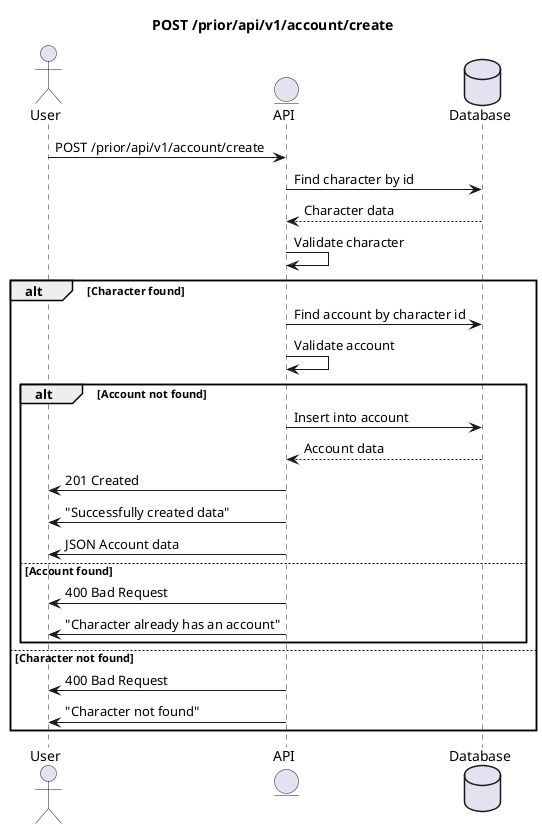 @startuml
'https://plantuml.com/sequence-diagram
title POST /prior/api/v1/account/create

actor User as u
entity API as a
database Database as d

u->a : POST /prior/api/v1/account/create
a->d : Find character by id
d-->a : Character data
a->a : Validate character

alt Character found
    a->d : Find account by character id
    a->a : Validate account

    alt Account not found
        a->d : Insert into account
        d-->a : Account data
        a->u : 201 Created
        a->u : "Successfully created data"
        a->u : JSON Account data
    else Account found
        a->u : 400 Bad Request
        a->u : "Character already has an account"
    end

else Character not found
    a->u : 400 Bad Request
    a->u : "Character not found"
end


@enduml

